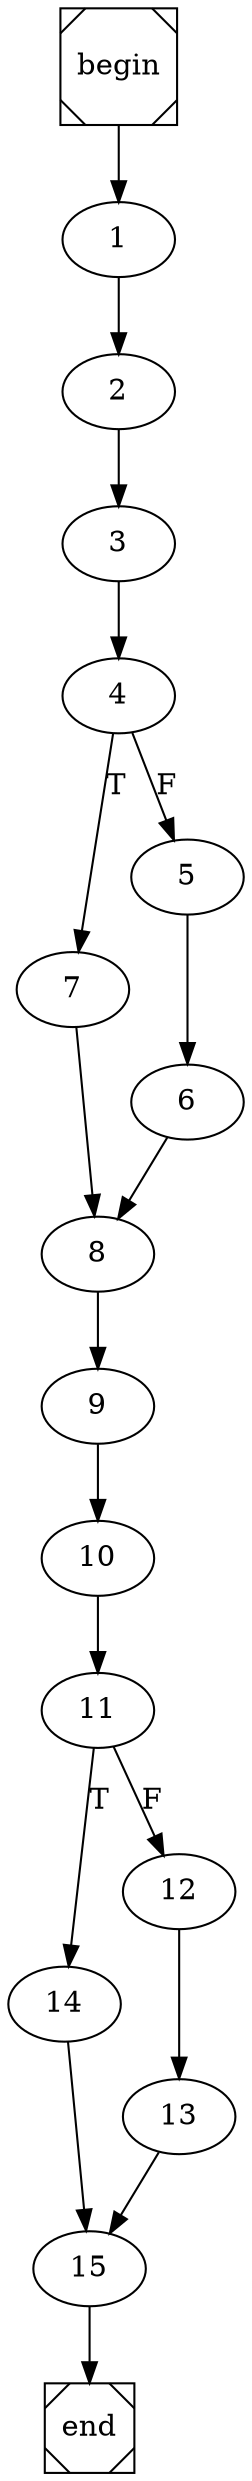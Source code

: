 digraph cfg {
	begin [shape=Msquare];
	end [shape=Msquare];
	begin -> 1;	1 -> 2;	2 -> 3;	3 -> 4;	4 -> 7[label=T];	4 -> 5[label=F];	5 -> 6;	6 -> 8;	7 -> 8;	8 -> 9;	9 -> 10;	10 -> 11;	11 -> 14[label=T];	11 -> 12[label=F];	12 -> 13;	13 -> 15;	14 -> 15;	15 -> end;}
